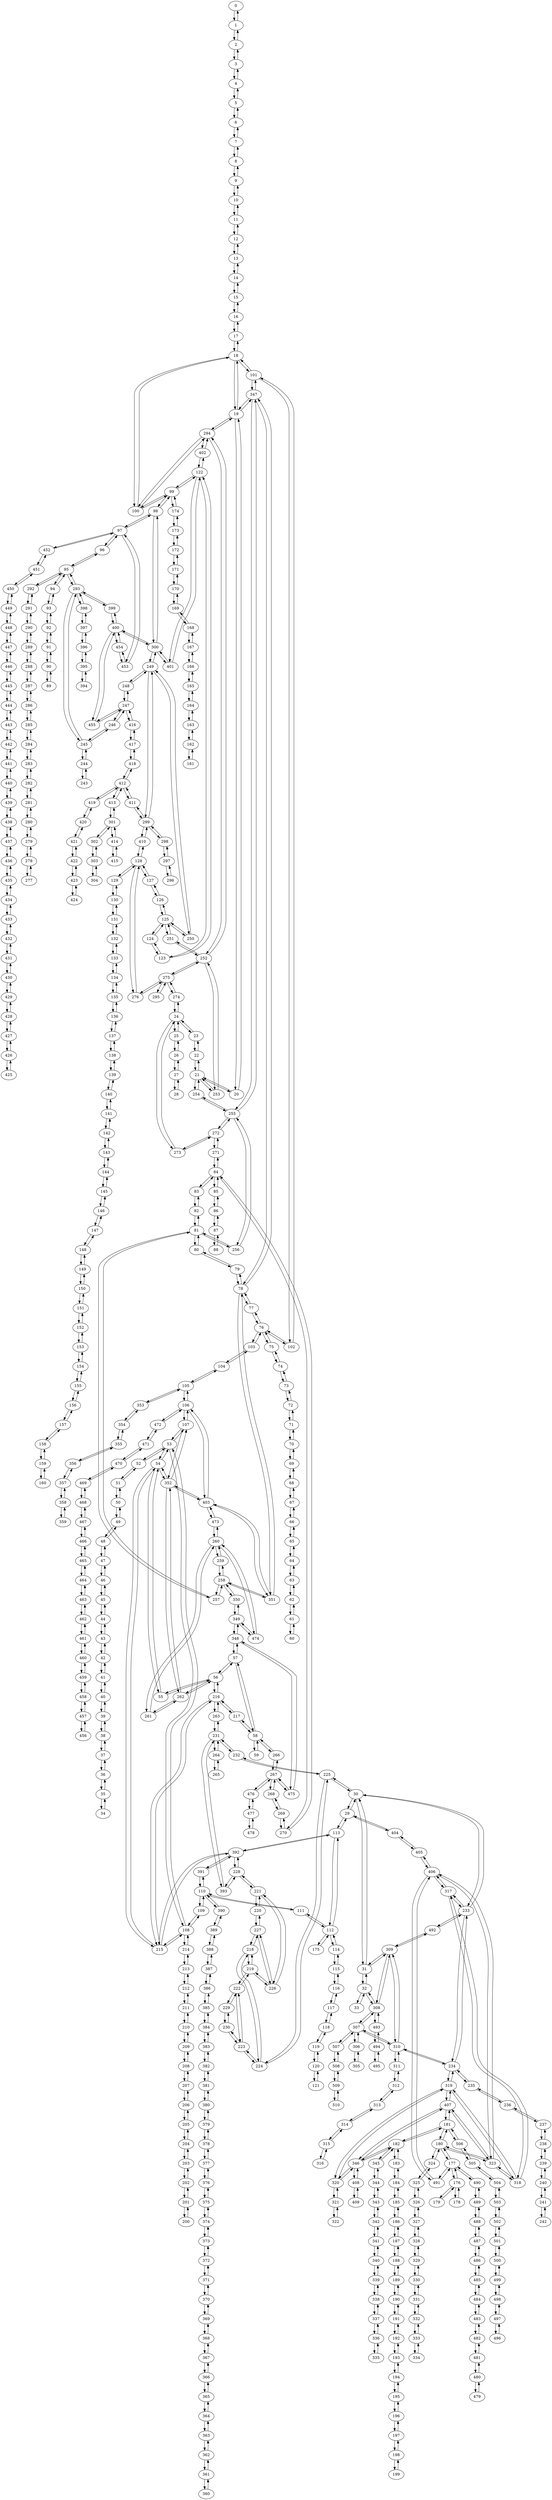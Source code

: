 digraph G {
0 ;
1 ;
2 ;
3 ;
4 ;
5 ;
6 ;
7 ;
8 ;
9 ;
10 ;
11 ;
12 ;
13 ;
14 ;
15 ;
16 ;
17 ;
18 ;
19 ;
20 ;
21 ;
22 ;
23 ;
24 ;
25 ;
26 ;
27 ;
28 ;
29 ;
30 ;
31 ;
32 ;
33 ;
34 ;
35 ;
36 ;
37 ;
38 ;
39 ;
40 ;
41 ;
42 ;
43 ;
44 ;
45 ;
46 ;
47 ;
48 ;
49 ;
50 ;
51 ;
52 ;
53 ;
54 ;
55 ;
56 ;
57 ;
58 ;
59 ;
60 ;
61 ;
62 ;
63 ;
64 ;
65 ;
66 ;
67 ;
68 ;
69 ;
70 ;
71 ;
72 ;
73 ;
74 ;
75 ;
76 ;
77 ;
78 ;
79 ;
80 ;
81 ;
82 ;
83 ;
84 ;
85 ;
86 ;
87 ;
88 ;
89 ;
90 ;
91 ;
92 ;
93 ;
94 ;
95 ;
96 ;
97 ;
98 ;
99 ;
100 ;
101 ;
102 ;
103 ;
104 ;
105 ;
106 ;
107 ;
108 ;
109 ;
110 ;
111 ;
112 ;
113 ;
114 ;
115 ;
116 ;
117 ;
118 ;
119 ;
120 ;
121 ;
122 ;
123 ;
124 ;
125 ;
126 ;
127 ;
128 ;
129 ;
130 ;
131 ;
132 ;
133 ;
134 ;
135 ;
136 ;
137 ;
138 ;
139 ;
140 ;
141 ;
142 ;
143 ;
144 ;
145 ;
146 ;
147 ;
148 ;
149 ;
150 ;
151 ;
152 ;
153 ;
154 ;
155 ;
156 ;
157 ;
158 ;
159 ;
160 ;
161 ;
162 ;
163 ;
164 ;
165 ;
166 ;
167 ;
168 ;
169 ;
170 ;
171 ;
172 ;
173 ;
174 ;
175 ;
176 ;
177 ;
178 ;
179 ;
180 ;
181 ;
182 ;
183 ;
184 ;
185 ;
186 ;
187 ;
188 ;
189 ;
190 ;
191 ;
192 ;
193 ;
194 ;
195 ;
196 ;
197 ;
198 ;
199 ;
200 ;
201 ;
202 ;
203 ;
204 ;
205 ;
206 ;
207 ;
208 ;
209 ;
210 ;
211 ;
212 ;
213 ;
214 ;
215 ;
216 ;
217 ;
218 ;
219 ;
220 ;
221 ;
222 ;
223 ;
224 ;
225 ;
226 ;
227 ;
228 ;
229 ;
230 ;
231 ;
232 ;
233 ;
234 ;
235 ;
236 ;
237 ;
238 ;
239 ;
240 ;
241 ;
242 ;
243 ;
244 ;
245 ;
246 ;
247 ;
248 ;
249 ;
250 ;
251 ;
252 ;
253 ;
254 ;
255 ;
256 ;
257 ;
258 ;
259 ;
260 ;
261 ;
262 ;
263 ;
264 ;
265 ;
266 ;
267 ;
268 ;
269 ;
270 ;
271 ;
272 ;
273 ;
274 ;
275 ;
276 ;
277 ;
278 ;
279 ;
280 ;
281 ;
282 ;
283 ;
284 ;
285 ;
286 ;
287 ;
288 ;
289 ;
290 ;
291 ;
292 ;
293 ;
294 ;
295 ;
296 ;
297 ;
298 ;
299 ;
300 ;
301 ;
302 ;
303 ;
304 ;
305 ;
306 ;
307 ;
308 ;
309 ;
310 ;
311 ;
312 ;
313 ;
314 ;
315 ;
316 ;
317 ;
318 ;
319 ;
320 ;
321 ;
322 ;
323 ;
324 ;
325 ;
326 ;
327 ;
328 ;
329 ;
330 ;
331 ;
332 ;
333 ;
334 ;
335 ;
336 ;
337 ;
338 ;
339 ;
340 ;
341 ;
342 ;
343 ;
344 ;
345 ;
346 ;
347 ;
348 ;
349 ;
350 ;
351 ;
352 ;
353 ;
354 ;
355 ;
356 ;
357 ;
358 ;
359 ;
360 ;
361 ;
362 ;
363 ;
364 ;
365 ;
366 ;
367 ;
368 ;
369 ;
370 ;
371 ;
372 ;
373 ;
374 ;
375 ;
376 ;
377 ;
378 ;
379 ;
380 ;
381 ;
382 ;
383 ;
384 ;
385 ;
386 ;
387 ;
388 ;
389 ;
390 ;
391 ;
392 ;
393 ;
394 ;
395 ;
396 ;
397 ;
398 ;
399 ;
400 ;
401 ;
402 ;
403 ;
404 ;
405 ;
406 ;
407 ;
408 ;
409 ;
410 ;
411 ;
412 ;
413 ;
414 ;
415 ;
416 ;
417 ;
418 ;
419 ;
420 ;
421 ;
422 ;
423 ;
424 ;
425 ;
426 ;
427 ;
428 ;
429 ;
430 ;
431 ;
432 ;
433 ;
434 ;
435 ;
436 ;
437 ;
438 ;
439 ;
440 ;
441 ;
442 ;
443 ;
444 ;
445 ;
446 ;
447 ;
448 ;
449 ;
450 ;
451 ;
452 ;
453 ;
454 ;
455 ;
456 ;
457 ;
458 ;
459 ;
460 ;
461 ;
462 ;
463 ;
464 ;
465 ;
466 ;
467 ;
468 ;
469 ;
470 ;
471 ;
472 ;
473 ;
474 ;
475 ;
476 ;
477 ;
478 ;
479 ;
480 ;
481 ;
482 ;
483 ;
484 ;
485 ;
486 ;
487 ;
488 ;
489 ;
490 ;
491 ;
492 ;
493 ;
494 ;
495 ;
496 ;
497 ;
498 ;
499 ;
500 ;
501 ;
502 ;
503 ;
504 ;
505 ;
506 ;
507 ;
508 ;
509 ;
510 ;
0 -> 1 [];
1 -> 0 [];
1 -> 2 [];
2 -> 1 [];
2 -> 3 [];
3 -> 2 [];
3 -> 4 [];
4 -> 3 [];
4 -> 5 [];
5 -> 4 [];
5 -> 6 [];
6 -> 5 [];
6 -> 7 [];
7 -> 6 [];
7 -> 8 [];
8 -> 7 [];
8 -> 9 [];
9 -> 8 [];
9 -> 10 [];
10 -> 9 [];
10 -> 11 [];
11 -> 10 [];
11 -> 12 [];
12 -> 11 [];
12 -> 13 [];
13 -> 12 [];
13 -> 14 [];
14 -> 13 [];
14 -> 15 [];
15 -> 14 [];
15 -> 16 [];
16 -> 15 [];
16 -> 17 [];
17 -> 16 [];
17 -> 18 [];
18 -> 17 [];
18 -> 19 [];
18 -> 100 [];
18 -> 101 [];
19 -> 18 [];
19 -> 20 [];
19 -> 294 [];
19 -> 347 [];
20 -> 19 [];
20 -> 21 [];
21 -> 20 [];
21 -> 22 [];
21 -> 253 [];
21 -> 254 [];
22 -> 21 [];
22 -> 23 [];
23 -> 22 [];
23 -> 24 [];
24 -> 23 [];
24 -> 25 [];
24 -> 273 [];
24 -> 274 [];
25 -> 24 [];
25 -> 26 [];
26 -> 25 [];
26 -> 27 [];
27 -> 26 [];
27 -> 28 [];
28 -> 27 [];
29 -> 30 [];
29 -> 113 [];
29 -> 404 [];
30 -> 29 [];
30 -> 31 [];
30 -> 225 [];
30 -> 233 [];
31 -> 30 [];
31 -> 32 [];
31 -> 309 [];
32 -> 31 [];
32 -> 33 [];
32 -> 308 [];
33 -> 32 [];
34 -> 35 [];
35 -> 34 [];
35 -> 36 [];
36 -> 35 [];
36 -> 37 [];
37 -> 36 [];
37 -> 38 [];
38 -> 37 [];
38 -> 39 [];
39 -> 38 [];
39 -> 40 [];
40 -> 39 [];
40 -> 41 [];
41 -> 40 [];
41 -> 42 [];
42 -> 41 [];
42 -> 43 [];
43 -> 42 [];
43 -> 44 [];
44 -> 43 [];
44 -> 45 [];
45 -> 44 [];
45 -> 46 [];
46 -> 45 [];
46 -> 47 [];
47 -> 46 [];
47 -> 48 [];
48 -> 47 [];
48 -> 49 [];
49 -> 48 [];
49 -> 50 [];
50 -> 49 [];
50 -> 51 [];
51 -> 50 [];
51 -> 52 [];
52 -> 51 [];
52 -> 53 [];
53 -> 52 [];
53 -> 54 [];
53 -> 107 [];
53 -> 108 [];
54 -> 53 [];
54 -> 55 [];
54 -> 352 [];
54 -> 215 [];
55 -> 54 [];
55 -> 56 [];
56 -> 55 [];
56 -> 57 [];
56 -> 262 [];
56 -> 216 [];
57 -> 56 [];
57 -> 58 [];
57 -> 348 [];
58 -> 57 [];
58 -> 59 [];
58 -> 217 [];
58 -> 266 [];
59 -> 58 [];
60 -> 61 [];
61 -> 60 [];
61 -> 62 [];
62 -> 61 [];
62 -> 63 [];
63 -> 62 [];
63 -> 64 [];
64 -> 63 [];
64 -> 65 [];
65 -> 64 [];
65 -> 66 [];
66 -> 65 [];
66 -> 67 [];
67 -> 66 [];
67 -> 68 [];
68 -> 67 [];
68 -> 69 [];
69 -> 68 [];
69 -> 70 [];
70 -> 69 [];
70 -> 71 [];
71 -> 70 [];
71 -> 72 [];
72 -> 71 [];
72 -> 73 [];
73 -> 72 [];
73 -> 74 [];
74 -> 73 [];
74 -> 75 [];
75 -> 74 [];
75 -> 76 [];
76 -> 75 [];
76 -> 77 [];
76 -> 102 [];
76 -> 103 [];
77 -> 76 [];
77 -> 78 [];
78 -> 77 [];
78 -> 79 [];
78 -> 347 [];
78 -> 351 [];
79 -> 78 [];
79 -> 80 [];
80 -> 79 [];
80 -> 81 [];
81 -> 80 [];
81 -> 82 [];
81 -> 256 [];
81 -> 257 [];
82 -> 81 [];
82 -> 83 [];
83 -> 82 [];
83 -> 84 [];
84 -> 83 [];
84 -> 85 [];
84 -> 270 [];
84 -> 271 [];
85 -> 84 [];
85 -> 86 [];
86 -> 85 [];
86 -> 87 [];
87 -> 86 [];
87 -> 88 [];
88 -> 87 [];
89 -> 90 [];
90 -> 89 [];
90 -> 91 [];
91 -> 90 [];
91 -> 92 [];
92 -> 91 [];
92 -> 93 [];
93 -> 92 [];
93 -> 94 [];
94 -> 93 [];
94 -> 95 [];
95 -> 94 [];
95 -> 96 [];
95 -> 292 [];
95 -> 293 [];
96 -> 95 [];
96 -> 97 [];
97 -> 96 [];
97 -> 98 [];
97 -> 452 [];
97 -> 453 [];
98 -> 97 [];
98 -> 99 [];
98 -> 300 [];
99 -> 98 [];
99 -> 100 [];
99 -> 122 [];
99 -> 174 [];
100 -> 99 [];
100 -> 18 [];
100 -> 294 [];
101 -> 18 [];
101 -> 102 [];
101 -> 347 [];
102 -> 101 [];
102 -> 76 [];
103 -> 76 [];
103 -> 104 [];
104 -> 103 [];
104 -> 105 [];
105 -> 104 [];
105 -> 106 [];
105 -> 353 [];
106 -> 105 [];
106 -> 107 [];
106 -> 472 [];
106 -> 403 [];
107 -> 106 [];
107 -> 53 [];
107 -> 352 [];
108 -> 53 [];
108 -> 109 [];
108 -> 214 [];
108 -> 215 [];
109 -> 108 [];
109 -> 110 [];
110 -> 109 [];
110 -> 111 [];
110 -> 390 [];
110 -> 391 [];
111 -> 110 [];
111 -> 112 [];
112 -> 111 [];
112 -> 113 [];
112 -> 114 [];
112 -> 175 [];
113 -> 112 [];
113 -> 392 [];
113 -> 29 [];
114 -> 112 [];
114 -> 115 [];
115 -> 114 [];
115 -> 116 [];
116 -> 115 [];
116 -> 117 [];
117 -> 116 [];
117 -> 118 [];
118 -> 117 [];
118 -> 119 [];
119 -> 118 [];
119 -> 120 [];
120 -> 119 [];
120 -> 121 [];
121 -> 120 [];
122 -> 99 [];
122 -> 123 [];
122 -> 401 [];
122 -> 402 [];
123 -> 122 [];
123 -> 124 [];
124 -> 123 [];
124 -> 125 [];
125 -> 124 [];
125 -> 126 [];
125 -> 250 [];
125 -> 251 [];
126 -> 125 [];
126 -> 127 [];
127 -> 126 [];
127 -> 128 [];
128 -> 127 [];
128 -> 129 [];
128 -> 276 [];
128 -> 410 [];
129 -> 128 [];
129 -> 130 [];
130 -> 129 [];
130 -> 131 [];
131 -> 130 [];
131 -> 132 [];
132 -> 131 [];
132 -> 133 [];
133 -> 132 [];
133 -> 134 [];
134 -> 133 [];
134 -> 135 [];
135 -> 134 [];
135 -> 136 [];
136 -> 135 [];
136 -> 137 [];
137 -> 136 [];
137 -> 138 [];
138 -> 137 [];
138 -> 139 [];
139 -> 138 [];
139 -> 140 [];
140 -> 139 [];
140 -> 141 [];
141 -> 140 [];
141 -> 142 [];
142 -> 141 [];
142 -> 143 [];
143 -> 142 [];
143 -> 144 [];
144 -> 143 [];
144 -> 145 [];
145 -> 144 [];
145 -> 146 [];
146 -> 145 [];
146 -> 147 [];
147 -> 146 [];
147 -> 148 [];
148 -> 147 [];
148 -> 149 [];
149 -> 148 [];
149 -> 150 [];
150 -> 149 [];
150 -> 151 [];
151 -> 150 [];
151 -> 152 [];
152 -> 151 [];
152 -> 153 [];
153 -> 152 [];
153 -> 154 [];
154 -> 153 [];
154 -> 155 [];
155 -> 154 [];
155 -> 156 [];
156 -> 155 [];
156 -> 157 [];
157 -> 156 [];
157 -> 158 [];
158 -> 157 [];
158 -> 159 [];
159 -> 158 [];
159 -> 160 [];
160 -> 159 [];
161 -> 162 [];
162 -> 161 [];
162 -> 163 [];
163 -> 162 [];
163 -> 164 [];
164 -> 163 [];
164 -> 165 [];
165 -> 164 [];
165 -> 166 [];
166 -> 165 [];
166 -> 167 [];
167 -> 166 [];
167 -> 168 [];
168 -> 167 [];
168 -> 169 [];
169 -> 168 [];
169 -> 170 [];
170 -> 169 [];
170 -> 171 [];
171 -> 170 [];
171 -> 172 [];
172 -> 171 [];
172 -> 173 [];
173 -> 172 [];
173 -> 174 [];
174 -> 173 [];
174 -> 99 [];
175 -> 112 [];
176 -> 177 [];
176 -> 178 [];
176 -> 179 [];
177 -> 176 [];
177 -> 180 [];
177 -> 490 [];
177 -> 491 [];
178 -> 176 [];
179 -> 176 [];
180 -> 177 [];
180 -> 181 [];
180 -> 323 [];
180 -> 324 [];
181 -> 180 [];
181 -> 182 [];
181 -> 506 [];
181 -> 407 [];
182 -> 181 [];
182 -> 183 [];
182 -> 345 [];
182 -> 346 [];
183 -> 182 [];
183 -> 184 [];
184 -> 183 [];
184 -> 185 [];
185 -> 184 [];
185 -> 186 [];
186 -> 185 [];
186 -> 187 [];
187 -> 186 [];
187 -> 188 [];
188 -> 187 [];
188 -> 189 [];
189 -> 188 [];
189 -> 190 [];
190 -> 189 [];
190 -> 191 [];
191 -> 190 [];
191 -> 192 [];
192 -> 191 [];
192 -> 193 [];
193 -> 192 [];
193 -> 194 [];
194 -> 193 [];
194 -> 195 [];
195 -> 194 [];
195 -> 196 [];
196 -> 195 [];
196 -> 197 [];
197 -> 196 [];
197 -> 198 [];
198 -> 197 [];
198 -> 199 [];
199 -> 198 [];
200 -> 201 [];
201 -> 200 [];
201 -> 202 [];
202 -> 201 [];
202 -> 203 [];
203 -> 202 [];
203 -> 204 [];
204 -> 203 [];
204 -> 205 [];
205 -> 204 [];
205 -> 206 [];
206 -> 205 [];
206 -> 207 [];
207 -> 206 [];
207 -> 208 [];
208 -> 207 [];
208 -> 209 [];
209 -> 208 [];
209 -> 210 [];
210 -> 209 [];
210 -> 211 [];
211 -> 210 [];
211 -> 212 [];
212 -> 211 [];
212 -> 213 [];
213 -> 212 [];
213 -> 214 [];
214 -> 213 [];
214 -> 108 [];
215 -> 108 [];
215 -> 216 [];
215 -> 54 [];
215 -> 392 [];
216 -> 215 [];
216 -> 217 [];
216 -> 56 [];
216 -> 263 [];
217 -> 216 [];
217 -> 58 [];
218 -> 219 [];
218 -> 224 [];
218 -> 227 [];
219 -> 218 [];
219 -> 226 [];
219 -> 222 [];
220 -> 221 [];
220 -> 227 [];
221 -> 220 [];
221 -> 228 [];
221 -> 226 [];
222 -> 223 [];
222 -> 219 [];
222 -> 229 [];
223 -> 222 [];
223 -> 230 [];
223 -> 224 [];
224 -> 225 [];
224 -> 223 [];
224 -> 218 [];
225 -> 224 [];
225 -> 232 [];
225 -> 30 [];
226 -> 227 [];
226 -> 221 [];
226 -> 219 [];
227 -> 226 [];
227 -> 218 [];
227 -> 220 [];
228 -> 221 [];
228 -> 392 [];
228 -> 393 [];
229 -> 222 [];
229 -> 230 [];
230 -> 229 [];
230 -> 223 [];
231 -> 232 [];
231 -> 263 [];
231 -> 264 [];
231 -> 393 [];
232 -> 231 [];
232 -> 225 [];
233 -> 30 [];
233 -> 234 [];
233 -> 317 [];
233 -> 492 [];
234 -> 233 [];
234 -> 235 [];
234 -> 319 [];
234 -> 310 [];
235 -> 234 [];
235 -> 236 [];
236 -> 235 [];
236 -> 237 [];
237 -> 236 [];
237 -> 238 [];
238 -> 237 [];
238 -> 239 [];
239 -> 238 [];
239 -> 240 [];
240 -> 239 [];
240 -> 241 [];
241 -> 240 [];
241 -> 242 [];
242 -> 241 [];
243 -> 244 [];
244 -> 243 [];
244 -> 245 [];
245 -> 244 [];
245 -> 246 [];
245 -> 293 [];
246 -> 245 [];
246 -> 247 [];
247 -> 246 [];
247 -> 248 [];
247 -> 416 [];
247 -> 455 [];
248 -> 247 [];
248 -> 249 [];
249 -> 248 [];
249 -> 250 [];
249 -> 299 [];
249 -> 300 [];
250 -> 249 [];
250 -> 125 [];
251 -> 125 [];
251 -> 252 [];
252 -> 251 [];
252 -> 253 [];
252 -> 294 [];
252 -> 275 [];
253 -> 252 [];
253 -> 21 [];
254 -> 21 [];
254 -> 255 [];
255 -> 254 [];
255 -> 256 [];
255 -> 347 [];
255 -> 272 [];
256 -> 255 [];
256 -> 81 [];
257 -> 81 [];
257 -> 258 [];
258 -> 257 [];
258 -> 259 [];
258 -> 350 [];
258 -> 351 [];
259 -> 258 [];
259 -> 260 [];
260 -> 259 [];
260 -> 261 [];
260 -> 473 [];
260 -> 474 [];
261 -> 260 [];
261 -> 262 [];
262 -> 261 [];
262 -> 56 [];
262 -> 352 [];
263 -> 216 [];
263 -> 231 [];
264 -> 231 [];
264 -> 265 [];
265 -> 264 [];
266 -> 58 [];
266 -> 267 [];
267 -> 266 [];
267 -> 268 [];
267 -> 475 [];
267 -> 476 [];
268 -> 267 [];
268 -> 269 [];
269 -> 268 [];
269 -> 270 [];
270 -> 269 [];
270 -> 84 [];
271 -> 84 [];
271 -> 272 [];
272 -> 271 [];
272 -> 273 [];
272 -> 255 [];
273 -> 272 [];
273 -> 24 [];
274 -> 24 [];
274 -> 275 [];
275 -> 274 [];
275 -> 276 [];
275 -> 252 [];
275 -> 295 [];
276 -> 275 [];
276 -> 128 [];
277 -> 278 [];
278 -> 277 [];
278 -> 279 [];
279 -> 278 [];
279 -> 280 [];
280 -> 279 [];
280 -> 281 [];
281 -> 280 [];
281 -> 282 [];
282 -> 281 [];
282 -> 283 [];
283 -> 282 [];
283 -> 284 [];
284 -> 283 [];
284 -> 285 [];
285 -> 284 [];
285 -> 286 [];
286 -> 285 [];
286 -> 287 [];
287 -> 286 [];
287 -> 288 [];
288 -> 287 [];
288 -> 289 [];
289 -> 288 [];
289 -> 290 [];
290 -> 289 [];
290 -> 291 [];
291 -> 290 [];
291 -> 292 [];
292 -> 291 [];
292 -> 95 [];
293 -> 95 [];
293 -> 245 [];
293 -> 398 [];
293 -> 399 [];
294 -> 100 [];
294 -> 252 [];
294 -> 402 [];
294 -> 19 [];
295 -> 275 [];
296 -> 297 [];
297 -> 296 [];
297 -> 298 [];
298 -> 297 [];
298 -> 299 [];
299 -> 298 [];
299 -> 249 [];
299 -> 410 [];
299 -> 411 [];
300 -> 249 [];
300 -> 98 [];
300 -> 400 [];
300 -> 401 [];
301 -> 302 [];
301 -> 413 [];
301 -> 414 [];
302 -> 301 [];
302 -> 303 [];
303 -> 302 [];
303 -> 304 [];
304 -> 303 [];
305 -> 306 [];
306 -> 305 [];
306 -> 307 [];
307 -> 306 [];
307 -> 308 [];
307 -> 310 [];
307 -> 507 [];
308 -> 307 [];
308 -> 32 [];
308 -> 309 [];
308 -> 493 [];
309 -> 31 [];
309 -> 310 [];
309 -> 492 [];
309 -> 308 [];
310 -> 309 [];
310 -> 311 [];
310 -> 234 [];
310 -> 307 [];
311 -> 310 [];
311 -> 312 [];
312 -> 311 [];
312 -> 313 [];
313 -> 312 [];
313 -> 314 [];
314 -> 313 [];
314 -> 315 [];
315 -> 314 [];
315 -> 316 [];
316 -> 315 [];
317 -> 318 [];
317 -> 406 [];
317 -> 233 [];
318 -> 317 [];
318 -> 319 [];
318 -> 323 [];
319 -> 318 [];
319 -> 320 [];
319 -> 407 [];
319 -> 234 [];
320 -> 319 [];
320 -> 321 [];
320 -> 346 [];
321 -> 320 [];
321 -> 322 [];
322 -> 321 [];
323 -> 318 [];
323 -> 180 [];
323 -> 406 [];
323 -> 407 [];
324 -> 180 [];
324 -> 325 [];
325 -> 324 [];
325 -> 326 [];
326 -> 325 [];
326 -> 327 [];
327 -> 326 [];
327 -> 328 [];
328 -> 327 [];
328 -> 329 [];
329 -> 328 [];
329 -> 330 [];
330 -> 329 [];
330 -> 331 [];
331 -> 330 [];
331 -> 332 [];
332 -> 331 [];
332 -> 333 [];
333 -> 332 [];
333 -> 334 [];
334 -> 333 [];
335 -> 336 [];
336 -> 335 [];
336 -> 337 [];
337 -> 336 [];
337 -> 338 [];
338 -> 337 [];
338 -> 339 [];
339 -> 338 [];
339 -> 340 [];
340 -> 339 [];
340 -> 341 [];
341 -> 340 [];
341 -> 342 [];
342 -> 341 [];
342 -> 343 [];
343 -> 342 [];
343 -> 344 [];
344 -> 343 [];
344 -> 345 [];
345 -> 344 [];
345 -> 182 [];
346 -> 182 [];
346 -> 320 [];
346 -> 407 [];
346 -> 408 [];
347 -> 101 [];
347 -> 255 [];
347 -> 19 [];
347 -> 78 [];
348 -> 57 [];
348 -> 349 [];
348 -> 475 [];
349 -> 350 [];
349 -> 474 [];
349 -> 348 [];
350 -> 349 [];
350 -> 258 [];
351 -> 258 [];
351 -> 78 [];
351 -> 403 [];
352 -> 107 [];
352 -> 262 [];
352 -> 403 [];
352 -> 54 [];
353 -> 105 [];
353 -> 354 [];
354 -> 353 [];
354 -> 355 [];
355 -> 354 [];
355 -> 356 [];
356 -> 355 [];
356 -> 357 [];
357 -> 356 [];
357 -> 358 [];
358 -> 357 [];
358 -> 359 [];
359 -> 358 [];
360 -> 361 [];
361 -> 360 [];
361 -> 362 [];
362 -> 361 [];
362 -> 363 [];
363 -> 362 [];
363 -> 364 [];
364 -> 363 [];
364 -> 365 [];
365 -> 364 [];
365 -> 366 [];
366 -> 365 [];
366 -> 367 [];
367 -> 366 [];
367 -> 368 [];
368 -> 367 [];
368 -> 369 [];
369 -> 368 [];
369 -> 370 [];
370 -> 369 [];
370 -> 371 [];
371 -> 370 [];
371 -> 372 [];
372 -> 371 [];
372 -> 373 [];
373 -> 372 [];
373 -> 374 [];
374 -> 373 [];
374 -> 375 [];
375 -> 374 [];
375 -> 376 [];
376 -> 375 [];
376 -> 377 [];
377 -> 376 [];
377 -> 378 [];
378 -> 377 [];
378 -> 379 [];
379 -> 378 [];
379 -> 380 [];
380 -> 379 [];
380 -> 381 [];
381 -> 380 [];
381 -> 382 [];
382 -> 381 [];
382 -> 383 [];
383 -> 382 [];
383 -> 384 [];
384 -> 383 [];
384 -> 385 [];
385 -> 384 [];
385 -> 386 [];
386 -> 385 [];
386 -> 387 [];
387 -> 386 [];
387 -> 388 [];
388 -> 387 [];
388 -> 389 [];
389 -> 388 [];
389 -> 390 [];
390 -> 389 [];
390 -> 110 [];
391 -> 110 [];
391 -> 392 [];
392 -> 391 [];
392 -> 228 [];
392 -> 215 [];
392 -> 113 [];
393 -> 228 [];
393 -> 231 [];
394 -> 395 [];
395 -> 394 [];
395 -> 396 [];
396 -> 395 [];
396 -> 397 [];
397 -> 396 [];
397 -> 398 [];
398 -> 397 [];
398 -> 293 [];
399 -> 293 [];
399 -> 400 [];
400 -> 399 [];
400 -> 300 [];
400 -> 454 [];
400 -> 455 [];
401 -> 300 [];
401 -> 122 [];
402 -> 122 [];
402 -> 294 [];
403 -> 351 [];
403 -> 352 [];
403 -> 106 [];
403 -> 473 [];
404 -> 29 [];
404 -> 405 [];
405 -> 404 [];
405 -> 406 [];
406 -> 405 [];
406 -> 323 [];
406 -> 491 [];
406 -> 317 [];
407 -> 323 [];
407 -> 346 [];
407 -> 181 [];
407 -> 319 [];
408 -> 346 [];
408 -> 409 [];
409 -> 408 [];
410 -> 128 [];
410 -> 299 [];
411 -> 299 [];
411 -> 412 [];
412 -> 411 [];
412 -> 413 [];
412 -> 418 [];
412 -> 419 [];
413 -> 412 [];
413 -> 301 [];
414 -> 301 [];
414 -> 415 [];
415 -> 414 [];
416 -> 247 [];
416 -> 417 [];
417 -> 416 [];
417 -> 418 [];
418 -> 417 [];
418 -> 412 [];
419 -> 412 [];
419 -> 420 [];
420 -> 419 [];
420 -> 421 [];
421 -> 420 [];
421 -> 422 [];
422 -> 421 [];
422 -> 423 [];
423 -> 422 [];
423 -> 424 [];
424 -> 423 [];
425 -> 426 [];
426 -> 425 [];
426 -> 427 [];
427 -> 426 [];
427 -> 428 [];
428 -> 427 [];
428 -> 429 [];
429 -> 428 [];
429 -> 430 [];
430 -> 429 [];
430 -> 431 [];
431 -> 430 [];
431 -> 432 [];
432 -> 431 [];
432 -> 433 [];
433 -> 432 [];
433 -> 434 [];
434 -> 433 [];
434 -> 435 [];
435 -> 434 [];
435 -> 436 [];
436 -> 435 [];
436 -> 437 [];
437 -> 436 [];
437 -> 438 [];
438 -> 437 [];
438 -> 439 [];
439 -> 438 [];
439 -> 440 [];
440 -> 439 [];
440 -> 441 [];
441 -> 440 [];
441 -> 442 [];
442 -> 441 [];
442 -> 443 [];
443 -> 442 [];
443 -> 444 [];
444 -> 443 [];
444 -> 445 [];
445 -> 444 [];
445 -> 446 [];
446 -> 445 [];
446 -> 447 [];
447 -> 446 [];
447 -> 448 [];
448 -> 447 [];
448 -> 449 [];
449 -> 448 [];
449 -> 450 [];
450 -> 449 [];
450 -> 451 [];
451 -> 450 [];
451 -> 452 [];
452 -> 451 [];
452 -> 97 [];
453 -> 97 [];
453 -> 454 [];
454 -> 453 [];
454 -> 400 [];
455 -> 400 [];
455 -> 247 [];
456 -> 457 [];
457 -> 456 [];
457 -> 458 [];
458 -> 457 [];
458 -> 459 [];
459 -> 458 [];
459 -> 460 [];
460 -> 459 [];
460 -> 461 [];
461 -> 460 [];
461 -> 462 [];
462 -> 461 [];
462 -> 463 [];
463 -> 462 [];
463 -> 464 [];
464 -> 463 [];
464 -> 465 [];
465 -> 464 [];
465 -> 466 [];
466 -> 465 [];
466 -> 467 [];
467 -> 466 [];
467 -> 468 [];
468 -> 467 [];
468 -> 469 [];
469 -> 468 [];
469 -> 470 [];
470 -> 469 [];
470 -> 471 [];
471 -> 470 [];
471 -> 472 [];
472 -> 471 [];
472 -> 106 [];
473 -> 403 [];
473 -> 260 [];
474 -> 260 [];
474 -> 349 [];
475 -> 348 [];
475 -> 267 [];
476 -> 267 [];
476 -> 477 [];
477 -> 476 [];
477 -> 478 [];
478 -> 477 [];
479 -> 480 [];
480 -> 479 [];
480 -> 481 [];
481 -> 480 [];
481 -> 482 [];
482 -> 481 [];
482 -> 483 [];
483 -> 482 [];
483 -> 484 [];
484 -> 483 [];
484 -> 485 [];
485 -> 484 [];
485 -> 486 [];
486 -> 485 [];
486 -> 487 [];
487 -> 486 [];
487 -> 488 [];
488 -> 487 [];
488 -> 489 [];
489 -> 488 [];
489 -> 490 [];
490 -> 489 [];
490 -> 177 [];
491 -> 177 [];
491 -> 406 [];
492 -> 233 [];
492 -> 309 [];
493 -> 308 [];
493 -> 494 [];
494 -> 493 [];
494 -> 495 [];
495 -> 494 [];
496 -> 497 [];
497 -> 496 [];
497 -> 498 [];
498 -> 497 [];
498 -> 499 [];
499 -> 498 [];
499 -> 500 [];
500 -> 499 [];
500 -> 501 [];
501 -> 500 [];
501 -> 502 [];
502 -> 501 [];
502 -> 503 [];
503 -> 502 [];
503 -> 504 [];
504 -> 503 [];
504 -> 505 [];
505 -> 504 [];
505 -> 506 [];
506 -> 505 [];
506 -> 181 [];
507 -> 307 [];
507 -> 508 [];
508 -> 507 [];
508 -> 509 [];
509 -> 508 [];
509 -> 510 [];
510 -> 509 [];
}
